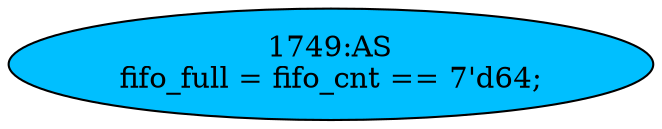 strict digraph "" {
	node [label="\N"];
	"1749:AS"	 [ast="<pyverilog.vparser.ast.Assign object at 0x7f44f6bb5750>",
		def_var="['fifo_full']",
		fillcolor=deepskyblue,
		label="1749:AS
fifo_full = fifo_cnt == 7'd64;",
		statements="[]",
		style=filled,
		typ=Assign,
		use_var="['fifo_cnt']"];
}
